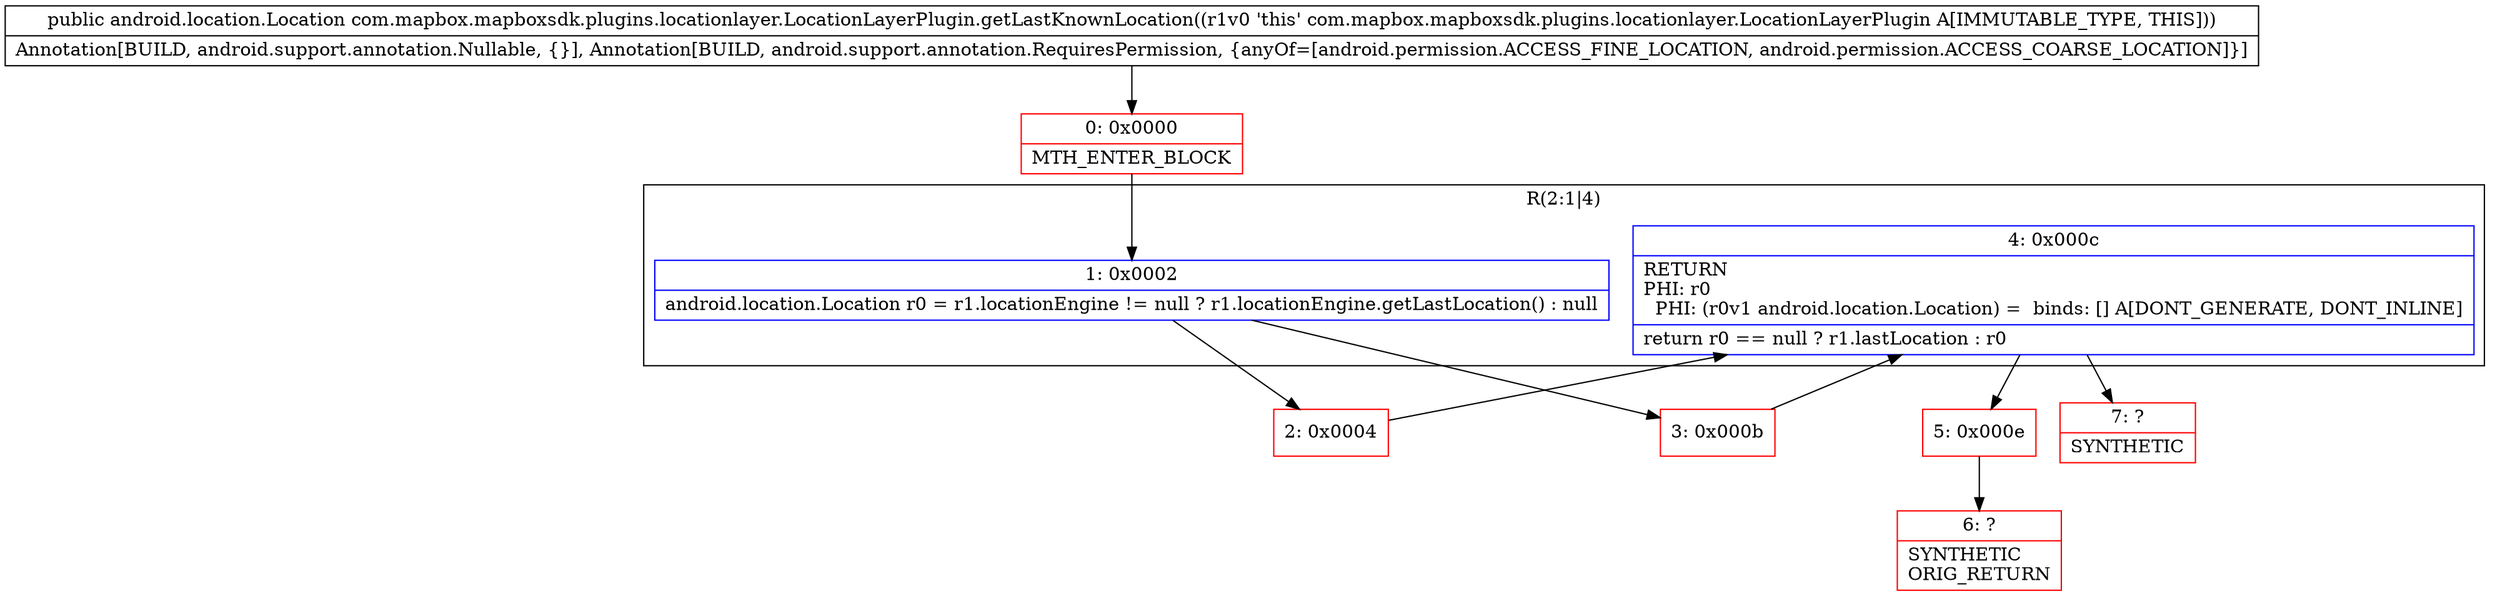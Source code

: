 digraph "CFG forcom.mapbox.mapboxsdk.plugins.locationlayer.LocationLayerPlugin.getLastKnownLocation()Landroid\/location\/Location;" {
subgraph cluster_Region_2037722960 {
label = "R(2:1|4)";
node [shape=record,color=blue];
Node_1 [shape=record,label="{1\:\ 0x0002|android.location.Location r0 = r1.locationEngine != null ? r1.locationEngine.getLastLocation() : null\l}"];
Node_4 [shape=record,label="{4\:\ 0x000c|RETURN\lPHI: r0 \l  PHI: (r0v1 android.location.Location) =  binds: [] A[DONT_GENERATE, DONT_INLINE]\l|return r0 == null ? r1.lastLocation : r0\l}"];
}
Node_0 [shape=record,color=red,label="{0\:\ 0x0000|MTH_ENTER_BLOCK\l}"];
Node_2 [shape=record,color=red,label="{2\:\ 0x0004}"];
Node_3 [shape=record,color=red,label="{3\:\ 0x000b}"];
Node_5 [shape=record,color=red,label="{5\:\ 0x000e}"];
Node_6 [shape=record,color=red,label="{6\:\ ?|SYNTHETIC\lORIG_RETURN\l}"];
Node_7 [shape=record,color=red,label="{7\:\ ?|SYNTHETIC\l}"];
MethodNode[shape=record,label="{public android.location.Location com.mapbox.mapboxsdk.plugins.locationlayer.LocationLayerPlugin.getLastKnownLocation((r1v0 'this' com.mapbox.mapboxsdk.plugins.locationlayer.LocationLayerPlugin A[IMMUTABLE_TYPE, THIS]))  | Annotation[BUILD, android.support.annotation.Nullable, \{\}], Annotation[BUILD, android.support.annotation.RequiresPermission, \{anyOf=[android.permission.ACCESS_FINE_LOCATION, android.permission.ACCESS_COARSE_LOCATION]\}]\l}"];
MethodNode -> Node_0;
Node_1 -> Node_2;
Node_1 -> Node_3;
Node_4 -> Node_5;
Node_4 -> Node_7;
Node_0 -> Node_1;
Node_2 -> Node_4;
Node_3 -> Node_4;
Node_5 -> Node_6;
}

